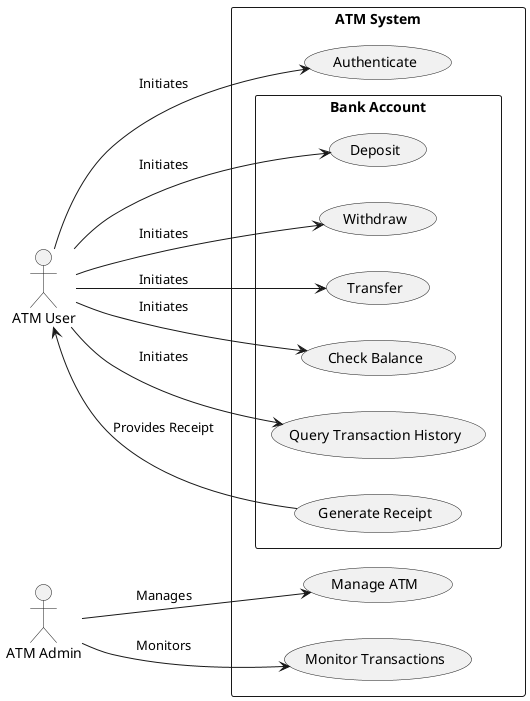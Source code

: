 @startuml UserCaseATM
left to right direction
actor "ATM User" as User
actor "ATM Admin" as Admin

rectangle "ATM System" {
  usecase "Authenticate" as Authenticate
  usecase "Manage ATM" as ManageATM
  usecase "Monitor Transactions" as MonitorTransactions

  User --> Authenticate : Initiates
  Admin --> ManageATM : Manages
  Admin --> MonitorTransactions : Monitors

  rectangle "Bank Account" {
    usecase "Deposit" as Deposit
    usecase "Withdraw" as Withdraw
    usecase "Transfer" as Transfer
    usecase "Check Balance" as CheckBalance
    usecase "Query Transaction History" as QueryTransactionHistory
    usecase "Generate Receipt" as GenerateReceipt

    User --> Deposit : Initiates
    User --> Withdraw : Initiates
    User --> Transfer : Initiates
    User --> CheckBalance : Initiates
    User --> QueryTransactionHistory : Initiates
    GenerateReceipt --> User : Provides Receipt
  }
}

@enduml

